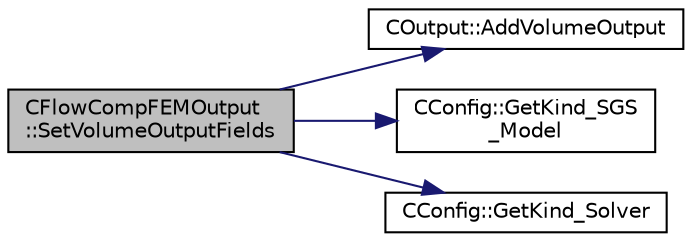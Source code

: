 digraph "CFlowCompFEMOutput::SetVolumeOutputFields"
{
 // LATEX_PDF_SIZE
  edge [fontname="Helvetica",fontsize="10",labelfontname="Helvetica",labelfontsize="10"];
  node [fontname="Helvetica",fontsize="10",shape=record];
  rankdir="LR";
  Node1 [label="CFlowCompFEMOutput\l::SetVolumeOutputFields",height=0.2,width=0.4,color="black", fillcolor="grey75", style="filled", fontcolor="black",tooltip="Set the available volume output fields."];
  Node1 -> Node2 [color="midnightblue",fontsize="10",style="solid",fontname="Helvetica"];
  Node2 [label="COutput::AddVolumeOutput",height=0.2,width=0.4,color="black", fillcolor="white", style="filled",URL="$classCOutput.html#a964554201e1364eaf81a462e9ada48e3",tooltip="Add a new field to the volume output."];
  Node1 -> Node3 [color="midnightblue",fontsize="10",style="solid",fontname="Helvetica"];
  Node3 [label="CConfig::GetKind_SGS\l_Model",height=0.2,width=0.4,color="black", fillcolor="white", style="filled",URL="$classCConfig.html#a48a38b37dada9393fa8288e6b0a09b3e",tooltip="Get the kind of the subgrid scale model."];
  Node1 -> Node4 [color="midnightblue",fontsize="10",style="solid",fontname="Helvetica"];
  Node4 [label="CConfig::GetKind_Solver",height=0.2,width=0.4,color="black", fillcolor="white", style="filled",URL="$classCConfig.html#a77312cf52a5ba2cc1239b7cee6fce7a7",tooltip="Governing equations of the flow (it can be different from the run time equation)."];
}
